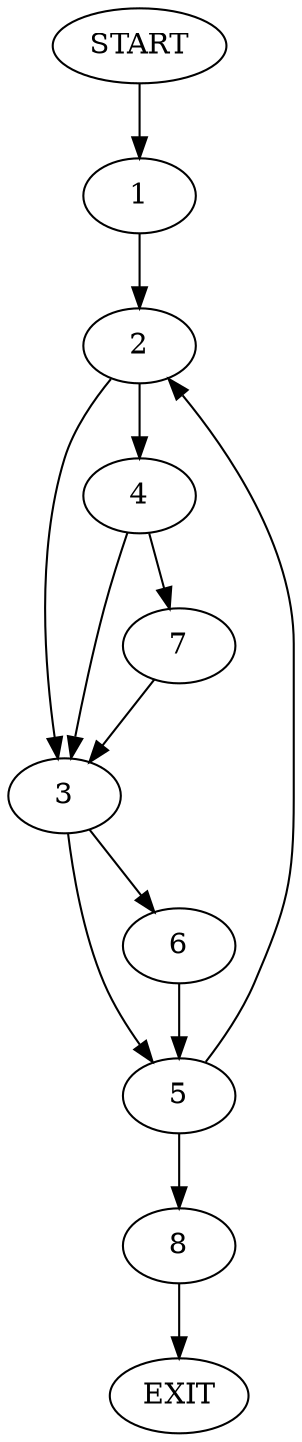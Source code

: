 digraph {
0 [label="START"];
1;
2;
3;
4;
5;
6;
7;
8;
9 [label="EXIT"];
0 -> 1;
1 -> 2;
2 -> 3;
2 -> 4;
3 -> 5;
3 -> 6;
4 -> 7;
4 -> 3;
7 -> 3;
5 -> 8;
5 -> 2;
6 -> 5;
8 -> 9;
}